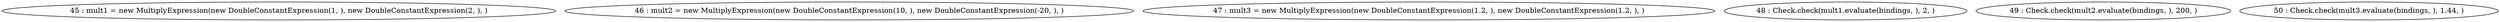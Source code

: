 digraph G {
"45 : mult1 = new MultiplyExpression(new DoubleConstantExpression(1, ), new DoubleConstantExpression(2, ), )"
"46 : mult2 = new MultiplyExpression(new DoubleConstantExpression(10, ), new DoubleConstantExpression(-20, ), )"
"47 : mult3 = new MultiplyExpression(new DoubleConstantExpression(1.2, ), new DoubleConstantExpression(1.2, ), )"
"48 : Check.check(mult1.evaluate(bindings, ), 2, )"
"49 : Check.check(mult2.evaluate(bindings, ), 200, )"
"50 : Check.check(mult3.evaluate(bindings, ), 1.44, )"
}